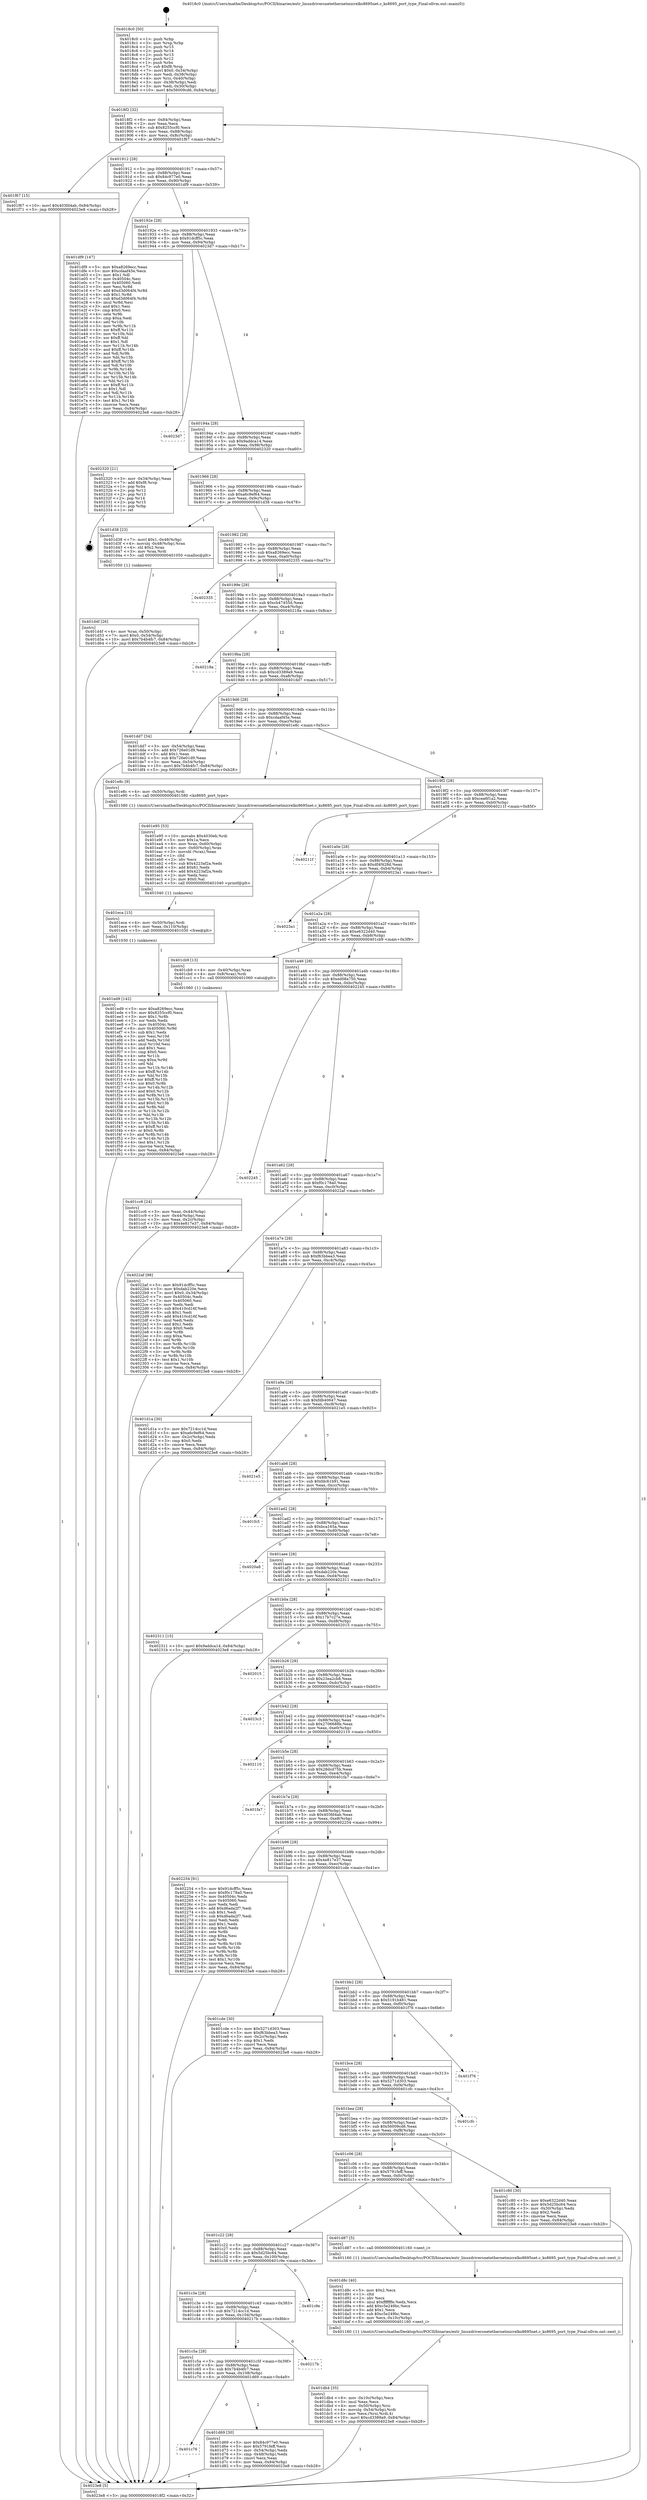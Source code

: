 digraph "0x4018c0" {
  label = "0x4018c0 (/mnt/c/Users/mathe/Desktop/tcc/POCII/binaries/extr_linuxdriversnetethernetmicrelks8695net.c_ks8695_port_type_Final-ollvm.out::main(0))"
  labelloc = "t"
  node[shape=record]

  Entry [label="",width=0.3,height=0.3,shape=circle,fillcolor=black,style=filled]
  "0x4018f2" [label="{
     0x4018f2 [32]\l
     | [instrs]\l
     &nbsp;&nbsp;0x4018f2 \<+6\>: mov -0x84(%rbp),%eax\l
     &nbsp;&nbsp;0x4018f8 \<+2\>: mov %eax,%ecx\l
     &nbsp;&nbsp;0x4018fa \<+6\>: sub $0x8255ccf0,%ecx\l
     &nbsp;&nbsp;0x401900 \<+6\>: mov %eax,-0x88(%rbp)\l
     &nbsp;&nbsp;0x401906 \<+6\>: mov %ecx,-0x8c(%rbp)\l
     &nbsp;&nbsp;0x40190c \<+6\>: je 0000000000401f67 \<main+0x6a7\>\l
  }"]
  "0x401f67" [label="{
     0x401f67 [15]\l
     | [instrs]\l
     &nbsp;&nbsp;0x401f67 \<+10\>: movl $0x403fd4ab,-0x84(%rbp)\l
     &nbsp;&nbsp;0x401f71 \<+5\>: jmp 00000000004023e8 \<main+0xb28\>\l
  }"]
  "0x401912" [label="{
     0x401912 [28]\l
     | [instrs]\l
     &nbsp;&nbsp;0x401912 \<+5\>: jmp 0000000000401917 \<main+0x57\>\l
     &nbsp;&nbsp;0x401917 \<+6\>: mov -0x88(%rbp),%eax\l
     &nbsp;&nbsp;0x40191d \<+5\>: sub $0x84c977e0,%eax\l
     &nbsp;&nbsp;0x401922 \<+6\>: mov %eax,-0x90(%rbp)\l
     &nbsp;&nbsp;0x401928 \<+6\>: je 0000000000401df9 \<main+0x539\>\l
  }"]
  Exit [label="",width=0.3,height=0.3,shape=circle,fillcolor=black,style=filled,peripheries=2]
  "0x401df9" [label="{
     0x401df9 [147]\l
     | [instrs]\l
     &nbsp;&nbsp;0x401df9 \<+5\>: mov $0xa8269ecc,%eax\l
     &nbsp;&nbsp;0x401dfe \<+5\>: mov $0xcdaaf45e,%ecx\l
     &nbsp;&nbsp;0x401e03 \<+2\>: mov $0x1,%dl\l
     &nbsp;&nbsp;0x401e05 \<+7\>: mov 0x40504c,%esi\l
     &nbsp;&nbsp;0x401e0c \<+7\>: mov 0x405060,%edi\l
     &nbsp;&nbsp;0x401e13 \<+3\>: mov %esi,%r8d\l
     &nbsp;&nbsp;0x401e16 \<+7\>: add $0xd3d064f4,%r8d\l
     &nbsp;&nbsp;0x401e1d \<+4\>: sub $0x1,%r8d\l
     &nbsp;&nbsp;0x401e21 \<+7\>: sub $0xd3d064f4,%r8d\l
     &nbsp;&nbsp;0x401e28 \<+4\>: imul %r8d,%esi\l
     &nbsp;&nbsp;0x401e2c \<+3\>: and $0x1,%esi\l
     &nbsp;&nbsp;0x401e2f \<+3\>: cmp $0x0,%esi\l
     &nbsp;&nbsp;0x401e32 \<+4\>: sete %r9b\l
     &nbsp;&nbsp;0x401e36 \<+3\>: cmp $0xa,%edi\l
     &nbsp;&nbsp;0x401e39 \<+4\>: setl %r10b\l
     &nbsp;&nbsp;0x401e3d \<+3\>: mov %r9b,%r11b\l
     &nbsp;&nbsp;0x401e40 \<+4\>: xor $0xff,%r11b\l
     &nbsp;&nbsp;0x401e44 \<+3\>: mov %r10b,%bl\l
     &nbsp;&nbsp;0x401e47 \<+3\>: xor $0xff,%bl\l
     &nbsp;&nbsp;0x401e4a \<+3\>: xor $0x1,%dl\l
     &nbsp;&nbsp;0x401e4d \<+3\>: mov %r11b,%r14b\l
     &nbsp;&nbsp;0x401e50 \<+4\>: and $0xff,%r14b\l
     &nbsp;&nbsp;0x401e54 \<+3\>: and %dl,%r9b\l
     &nbsp;&nbsp;0x401e57 \<+3\>: mov %bl,%r15b\l
     &nbsp;&nbsp;0x401e5a \<+4\>: and $0xff,%r15b\l
     &nbsp;&nbsp;0x401e5e \<+3\>: and %dl,%r10b\l
     &nbsp;&nbsp;0x401e61 \<+3\>: or %r9b,%r14b\l
     &nbsp;&nbsp;0x401e64 \<+3\>: or %r10b,%r15b\l
     &nbsp;&nbsp;0x401e67 \<+3\>: xor %r15b,%r14b\l
     &nbsp;&nbsp;0x401e6a \<+3\>: or %bl,%r11b\l
     &nbsp;&nbsp;0x401e6d \<+4\>: xor $0xff,%r11b\l
     &nbsp;&nbsp;0x401e71 \<+3\>: or $0x1,%dl\l
     &nbsp;&nbsp;0x401e74 \<+3\>: and %dl,%r11b\l
     &nbsp;&nbsp;0x401e77 \<+3\>: or %r11b,%r14b\l
     &nbsp;&nbsp;0x401e7a \<+4\>: test $0x1,%r14b\l
     &nbsp;&nbsp;0x401e7e \<+3\>: cmovne %ecx,%eax\l
     &nbsp;&nbsp;0x401e81 \<+6\>: mov %eax,-0x84(%rbp)\l
     &nbsp;&nbsp;0x401e87 \<+5\>: jmp 00000000004023e8 \<main+0xb28\>\l
  }"]
  "0x40192e" [label="{
     0x40192e [28]\l
     | [instrs]\l
     &nbsp;&nbsp;0x40192e \<+5\>: jmp 0000000000401933 \<main+0x73\>\l
     &nbsp;&nbsp;0x401933 \<+6\>: mov -0x88(%rbp),%eax\l
     &nbsp;&nbsp;0x401939 \<+5\>: sub $0x91dcff5c,%eax\l
     &nbsp;&nbsp;0x40193e \<+6\>: mov %eax,-0x94(%rbp)\l
     &nbsp;&nbsp;0x401944 \<+6\>: je 00000000004023d7 \<main+0xb17\>\l
  }"]
  "0x401ed9" [label="{
     0x401ed9 [142]\l
     | [instrs]\l
     &nbsp;&nbsp;0x401ed9 \<+5\>: mov $0xa8269ecc,%eax\l
     &nbsp;&nbsp;0x401ede \<+5\>: mov $0x8255ccf0,%ecx\l
     &nbsp;&nbsp;0x401ee3 \<+3\>: mov $0x1,%r8b\l
     &nbsp;&nbsp;0x401ee6 \<+2\>: xor %edx,%edx\l
     &nbsp;&nbsp;0x401ee8 \<+7\>: mov 0x40504c,%esi\l
     &nbsp;&nbsp;0x401eef \<+8\>: mov 0x405060,%r9d\l
     &nbsp;&nbsp;0x401ef7 \<+3\>: sub $0x1,%edx\l
     &nbsp;&nbsp;0x401efa \<+3\>: mov %esi,%r10d\l
     &nbsp;&nbsp;0x401efd \<+3\>: add %edx,%r10d\l
     &nbsp;&nbsp;0x401f00 \<+4\>: imul %r10d,%esi\l
     &nbsp;&nbsp;0x401f04 \<+3\>: and $0x1,%esi\l
     &nbsp;&nbsp;0x401f07 \<+3\>: cmp $0x0,%esi\l
     &nbsp;&nbsp;0x401f0a \<+4\>: sete %r11b\l
     &nbsp;&nbsp;0x401f0e \<+4\>: cmp $0xa,%r9d\l
     &nbsp;&nbsp;0x401f12 \<+3\>: setl %bl\l
     &nbsp;&nbsp;0x401f15 \<+3\>: mov %r11b,%r14b\l
     &nbsp;&nbsp;0x401f18 \<+4\>: xor $0xff,%r14b\l
     &nbsp;&nbsp;0x401f1c \<+3\>: mov %bl,%r15b\l
     &nbsp;&nbsp;0x401f1f \<+4\>: xor $0xff,%r15b\l
     &nbsp;&nbsp;0x401f23 \<+4\>: xor $0x0,%r8b\l
     &nbsp;&nbsp;0x401f27 \<+3\>: mov %r14b,%r12b\l
     &nbsp;&nbsp;0x401f2a \<+4\>: and $0x0,%r12b\l
     &nbsp;&nbsp;0x401f2e \<+3\>: and %r8b,%r11b\l
     &nbsp;&nbsp;0x401f31 \<+3\>: mov %r15b,%r13b\l
     &nbsp;&nbsp;0x401f34 \<+4\>: and $0x0,%r13b\l
     &nbsp;&nbsp;0x401f38 \<+3\>: and %r8b,%bl\l
     &nbsp;&nbsp;0x401f3b \<+3\>: or %r11b,%r12b\l
     &nbsp;&nbsp;0x401f3e \<+3\>: or %bl,%r13b\l
     &nbsp;&nbsp;0x401f41 \<+3\>: xor %r13b,%r12b\l
     &nbsp;&nbsp;0x401f44 \<+3\>: or %r15b,%r14b\l
     &nbsp;&nbsp;0x401f47 \<+4\>: xor $0xff,%r14b\l
     &nbsp;&nbsp;0x401f4b \<+4\>: or $0x0,%r8b\l
     &nbsp;&nbsp;0x401f4f \<+3\>: and %r8b,%r14b\l
     &nbsp;&nbsp;0x401f52 \<+3\>: or %r14b,%r12b\l
     &nbsp;&nbsp;0x401f55 \<+4\>: test $0x1,%r12b\l
     &nbsp;&nbsp;0x401f59 \<+3\>: cmovne %ecx,%eax\l
     &nbsp;&nbsp;0x401f5c \<+6\>: mov %eax,-0x84(%rbp)\l
     &nbsp;&nbsp;0x401f62 \<+5\>: jmp 00000000004023e8 \<main+0xb28\>\l
  }"]
  "0x4023d7" [label="{
     0x4023d7\l
  }", style=dashed]
  "0x40194a" [label="{
     0x40194a [28]\l
     | [instrs]\l
     &nbsp;&nbsp;0x40194a \<+5\>: jmp 000000000040194f \<main+0x8f\>\l
     &nbsp;&nbsp;0x40194f \<+6\>: mov -0x88(%rbp),%eax\l
     &nbsp;&nbsp;0x401955 \<+5\>: sub $0x9addca14,%eax\l
     &nbsp;&nbsp;0x40195a \<+6\>: mov %eax,-0x98(%rbp)\l
     &nbsp;&nbsp;0x401960 \<+6\>: je 0000000000402320 \<main+0xa60\>\l
  }"]
  "0x401eca" [label="{
     0x401eca [15]\l
     | [instrs]\l
     &nbsp;&nbsp;0x401eca \<+4\>: mov -0x50(%rbp),%rdi\l
     &nbsp;&nbsp;0x401ece \<+6\>: mov %eax,-0x110(%rbp)\l
     &nbsp;&nbsp;0x401ed4 \<+5\>: call 0000000000401030 \<free@plt\>\l
     | [calls]\l
     &nbsp;&nbsp;0x401030 \{1\} (unknown)\l
  }"]
  "0x402320" [label="{
     0x402320 [21]\l
     | [instrs]\l
     &nbsp;&nbsp;0x402320 \<+3\>: mov -0x34(%rbp),%eax\l
     &nbsp;&nbsp;0x402323 \<+7\>: add $0xf8,%rsp\l
     &nbsp;&nbsp;0x40232a \<+1\>: pop %rbx\l
     &nbsp;&nbsp;0x40232b \<+2\>: pop %r12\l
     &nbsp;&nbsp;0x40232d \<+2\>: pop %r13\l
     &nbsp;&nbsp;0x40232f \<+2\>: pop %r14\l
     &nbsp;&nbsp;0x402331 \<+2\>: pop %r15\l
     &nbsp;&nbsp;0x402333 \<+1\>: pop %rbp\l
     &nbsp;&nbsp;0x402334 \<+1\>: ret\l
  }"]
  "0x401966" [label="{
     0x401966 [28]\l
     | [instrs]\l
     &nbsp;&nbsp;0x401966 \<+5\>: jmp 000000000040196b \<main+0xab\>\l
     &nbsp;&nbsp;0x40196b \<+6\>: mov -0x88(%rbp),%eax\l
     &nbsp;&nbsp;0x401971 \<+5\>: sub $0xa6c9ef64,%eax\l
     &nbsp;&nbsp;0x401976 \<+6\>: mov %eax,-0x9c(%rbp)\l
     &nbsp;&nbsp;0x40197c \<+6\>: je 0000000000401d38 \<main+0x478\>\l
  }"]
  "0x401e95" [label="{
     0x401e95 [53]\l
     | [instrs]\l
     &nbsp;&nbsp;0x401e95 \<+10\>: movabs $0x4030eb,%rdi\l
     &nbsp;&nbsp;0x401e9f \<+5\>: mov $0x1a,%ecx\l
     &nbsp;&nbsp;0x401ea4 \<+4\>: mov %rax,-0x60(%rbp)\l
     &nbsp;&nbsp;0x401ea8 \<+4\>: mov -0x60(%rbp),%rax\l
     &nbsp;&nbsp;0x401eac \<+3\>: movsbl (%rax),%eax\l
     &nbsp;&nbsp;0x401eaf \<+1\>: cltd\l
     &nbsp;&nbsp;0x401eb0 \<+2\>: idiv %ecx\l
     &nbsp;&nbsp;0x401eb2 \<+6\>: sub $0x4223af2a,%edx\l
     &nbsp;&nbsp;0x401eb8 \<+3\>: add $0x61,%edx\l
     &nbsp;&nbsp;0x401ebb \<+6\>: add $0x4223af2a,%edx\l
     &nbsp;&nbsp;0x401ec1 \<+2\>: mov %edx,%esi\l
     &nbsp;&nbsp;0x401ec3 \<+2\>: mov $0x0,%al\l
     &nbsp;&nbsp;0x401ec5 \<+5\>: call 0000000000401040 \<printf@plt\>\l
     | [calls]\l
     &nbsp;&nbsp;0x401040 \{1\} (unknown)\l
  }"]
  "0x401d38" [label="{
     0x401d38 [23]\l
     | [instrs]\l
     &nbsp;&nbsp;0x401d38 \<+7\>: movl $0x1,-0x48(%rbp)\l
     &nbsp;&nbsp;0x401d3f \<+4\>: movslq -0x48(%rbp),%rax\l
     &nbsp;&nbsp;0x401d43 \<+4\>: shl $0x2,%rax\l
     &nbsp;&nbsp;0x401d47 \<+3\>: mov %rax,%rdi\l
     &nbsp;&nbsp;0x401d4a \<+5\>: call 0000000000401050 \<malloc@plt\>\l
     | [calls]\l
     &nbsp;&nbsp;0x401050 \{1\} (unknown)\l
  }"]
  "0x401982" [label="{
     0x401982 [28]\l
     | [instrs]\l
     &nbsp;&nbsp;0x401982 \<+5\>: jmp 0000000000401987 \<main+0xc7\>\l
     &nbsp;&nbsp;0x401987 \<+6\>: mov -0x88(%rbp),%eax\l
     &nbsp;&nbsp;0x40198d \<+5\>: sub $0xa8269ecc,%eax\l
     &nbsp;&nbsp;0x401992 \<+6\>: mov %eax,-0xa0(%rbp)\l
     &nbsp;&nbsp;0x401998 \<+6\>: je 0000000000402335 \<main+0xa75\>\l
  }"]
  "0x401db4" [label="{
     0x401db4 [35]\l
     | [instrs]\l
     &nbsp;&nbsp;0x401db4 \<+6\>: mov -0x10c(%rbp),%ecx\l
     &nbsp;&nbsp;0x401dba \<+3\>: imul %eax,%ecx\l
     &nbsp;&nbsp;0x401dbd \<+4\>: mov -0x50(%rbp),%rsi\l
     &nbsp;&nbsp;0x401dc1 \<+4\>: movslq -0x54(%rbp),%rdi\l
     &nbsp;&nbsp;0x401dc5 \<+3\>: mov %ecx,(%rsi,%rdi,4)\l
     &nbsp;&nbsp;0x401dc8 \<+10\>: movl $0xcd3389a9,-0x84(%rbp)\l
     &nbsp;&nbsp;0x401dd2 \<+5\>: jmp 00000000004023e8 \<main+0xb28\>\l
  }"]
  "0x402335" [label="{
     0x402335\l
  }", style=dashed]
  "0x40199e" [label="{
     0x40199e [28]\l
     | [instrs]\l
     &nbsp;&nbsp;0x40199e \<+5\>: jmp 00000000004019a3 \<main+0xe3\>\l
     &nbsp;&nbsp;0x4019a3 \<+6\>: mov -0x88(%rbp),%eax\l
     &nbsp;&nbsp;0x4019a9 \<+5\>: sub $0xcb47455d,%eax\l
     &nbsp;&nbsp;0x4019ae \<+6\>: mov %eax,-0xa4(%rbp)\l
     &nbsp;&nbsp;0x4019b4 \<+6\>: je 000000000040218a \<main+0x8ca\>\l
  }"]
  "0x401d8c" [label="{
     0x401d8c [40]\l
     | [instrs]\l
     &nbsp;&nbsp;0x401d8c \<+5\>: mov $0x2,%ecx\l
     &nbsp;&nbsp;0x401d91 \<+1\>: cltd\l
     &nbsp;&nbsp;0x401d92 \<+2\>: idiv %ecx\l
     &nbsp;&nbsp;0x401d94 \<+6\>: imul $0xfffffffe,%edx,%ecx\l
     &nbsp;&nbsp;0x401d9a \<+6\>: add $0xc5e249bc,%ecx\l
     &nbsp;&nbsp;0x401da0 \<+3\>: add $0x1,%ecx\l
     &nbsp;&nbsp;0x401da3 \<+6\>: sub $0xc5e249bc,%ecx\l
     &nbsp;&nbsp;0x401da9 \<+6\>: mov %ecx,-0x10c(%rbp)\l
     &nbsp;&nbsp;0x401daf \<+5\>: call 0000000000401160 \<next_i\>\l
     | [calls]\l
     &nbsp;&nbsp;0x401160 \{1\} (/mnt/c/Users/mathe/Desktop/tcc/POCII/binaries/extr_linuxdriversnetethernetmicrelks8695net.c_ks8695_port_type_Final-ollvm.out::next_i)\l
  }"]
  "0x40218a" [label="{
     0x40218a\l
  }", style=dashed]
  "0x4019ba" [label="{
     0x4019ba [28]\l
     | [instrs]\l
     &nbsp;&nbsp;0x4019ba \<+5\>: jmp 00000000004019bf \<main+0xff\>\l
     &nbsp;&nbsp;0x4019bf \<+6\>: mov -0x88(%rbp),%eax\l
     &nbsp;&nbsp;0x4019c5 \<+5\>: sub $0xcd3389a9,%eax\l
     &nbsp;&nbsp;0x4019ca \<+6\>: mov %eax,-0xa8(%rbp)\l
     &nbsp;&nbsp;0x4019d0 \<+6\>: je 0000000000401dd7 \<main+0x517\>\l
  }"]
  "0x401c76" [label="{
     0x401c76\l
  }", style=dashed]
  "0x401dd7" [label="{
     0x401dd7 [34]\l
     | [instrs]\l
     &nbsp;&nbsp;0x401dd7 \<+3\>: mov -0x54(%rbp),%eax\l
     &nbsp;&nbsp;0x401dda \<+5\>: add $0x726e01d9,%eax\l
     &nbsp;&nbsp;0x401ddf \<+3\>: add $0x1,%eax\l
     &nbsp;&nbsp;0x401de2 \<+5\>: sub $0x726e01d9,%eax\l
     &nbsp;&nbsp;0x401de7 \<+3\>: mov %eax,-0x54(%rbp)\l
     &nbsp;&nbsp;0x401dea \<+10\>: movl $0x7b4b4fc7,-0x84(%rbp)\l
     &nbsp;&nbsp;0x401df4 \<+5\>: jmp 00000000004023e8 \<main+0xb28\>\l
  }"]
  "0x4019d6" [label="{
     0x4019d6 [28]\l
     | [instrs]\l
     &nbsp;&nbsp;0x4019d6 \<+5\>: jmp 00000000004019db \<main+0x11b\>\l
     &nbsp;&nbsp;0x4019db \<+6\>: mov -0x88(%rbp),%eax\l
     &nbsp;&nbsp;0x4019e1 \<+5\>: sub $0xcdaaf45e,%eax\l
     &nbsp;&nbsp;0x4019e6 \<+6\>: mov %eax,-0xac(%rbp)\l
     &nbsp;&nbsp;0x4019ec \<+6\>: je 0000000000401e8c \<main+0x5cc\>\l
  }"]
  "0x401d69" [label="{
     0x401d69 [30]\l
     | [instrs]\l
     &nbsp;&nbsp;0x401d69 \<+5\>: mov $0x84c977e0,%eax\l
     &nbsp;&nbsp;0x401d6e \<+5\>: mov $0x5791feff,%ecx\l
     &nbsp;&nbsp;0x401d73 \<+3\>: mov -0x54(%rbp),%edx\l
     &nbsp;&nbsp;0x401d76 \<+3\>: cmp -0x48(%rbp),%edx\l
     &nbsp;&nbsp;0x401d79 \<+3\>: cmovl %ecx,%eax\l
     &nbsp;&nbsp;0x401d7c \<+6\>: mov %eax,-0x84(%rbp)\l
     &nbsp;&nbsp;0x401d82 \<+5\>: jmp 00000000004023e8 \<main+0xb28\>\l
  }"]
  "0x401e8c" [label="{
     0x401e8c [9]\l
     | [instrs]\l
     &nbsp;&nbsp;0x401e8c \<+4\>: mov -0x50(%rbp),%rdi\l
     &nbsp;&nbsp;0x401e90 \<+5\>: call 0000000000401580 \<ks8695_port_type\>\l
     | [calls]\l
     &nbsp;&nbsp;0x401580 \{1\} (/mnt/c/Users/mathe/Desktop/tcc/POCII/binaries/extr_linuxdriversnetethernetmicrelks8695net.c_ks8695_port_type_Final-ollvm.out::ks8695_port_type)\l
  }"]
  "0x4019f2" [label="{
     0x4019f2 [28]\l
     | [instrs]\l
     &nbsp;&nbsp;0x4019f2 \<+5\>: jmp 00000000004019f7 \<main+0x137\>\l
     &nbsp;&nbsp;0x4019f7 \<+6\>: mov -0x88(%rbp),%eax\l
     &nbsp;&nbsp;0x4019fd \<+5\>: sub $0xcea6f1a2,%eax\l
     &nbsp;&nbsp;0x401a02 \<+6\>: mov %eax,-0xb0(%rbp)\l
     &nbsp;&nbsp;0x401a08 \<+6\>: je 000000000040211f \<main+0x85f\>\l
  }"]
  "0x401c5a" [label="{
     0x401c5a [28]\l
     | [instrs]\l
     &nbsp;&nbsp;0x401c5a \<+5\>: jmp 0000000000401c5f \<main+0x39f\>\l
     &nbsp;&nbsp;0x401c5f \<+6\>: mov -0x88(%rbp),%eax\l
     &nbsp;&nbsp;0x401c65 \<+5\>: sub $0x7b4b4fc7,%eax\l
     &nbsp;&nbsp;0x401c6a \<+6\>: mov %eax,-0x108(%rbp)\l
     &nbsp;&nbsp;0x401c70 \<+6\>: je 0000000000401d69 \<main+0x4a9\>\l
  }"]
  "0x40211f" [label="{
     0x40211f\l
  }", style=dashed]
  "0x401a0e" [label="{
     0x401a0e [28]\l
     | [instrs]\l
     &nbsp;&nbsp;0x401a0e \<+5\>: jmp 0000000000401a13 \<main+0x153\>\l
     &nbsp;&nbsp;0x401a13 \<+6\>: mov -0x88(%rbp),%eax\l
     &nbsp;&nbsp;0x401a19 \<+5\>: sub $0xdf4f428d,%eax\l
     &nbsp;&nbsp;0x401a1e \<+6\>: mov %eax,-0xb4(%rbp)\l
     &nbsp;&nbsp;0x401a24 \<+6\>: je 00000000004023a1 \<main+0xae1\>\l
  }"]
  "0x40217b" [label="{
     0x40217b\l
  }", style=dashed]
  "0x4023a1" [label="{
     0x4023a1\l
  }", style=dashed]
  "0x401a2a" [label="{
     0x401a2a [28]\l
     | [instrs]\l
     &nbsp;&nbsp;0x401a2a \<+5\>: jmp 0000000000401a2f \<main+0x16f\>\l
     &nbsp;&nbsp;0x401a2f \<+6\>: mov -0x88(%rbp),%eax\l
     &nbsp;&nbsp;0x401a35 \<+5\>: sub $0xe6322d40,%eax\l
     &nbsp;&nbsp;0x401a3a \<+6\>: mov %eax,-0xb8(%rbp)\l
     &nbsp;&nbsp;0x401a40 \<+6\>: je 0000000000401cb9 \<main+0x3f9\>\l
  }"]
  "0x401c3e" [label="{
     0x401c3e [28]\l
     | [instrs]\l
     &nbsp;&nbsp;0x401c3e \<+5\>: jmp 0000000000401c43 \<main+0x383\>\l
     &nbsp;&nbsp;0x401c43 \<+6\>: mov -0x88(%rbp),%eax\l
     &nbsp;&nbsp;0x401c49 \<+5\>: sub $0x7214cc1d,%eax\l
     &nbsp;&nbsp;0x401c4e \<+6\>: mov %eax,-0x104(%rbp)\l
     &nbsp;&nbsp;0x401c54 \<+6\>: je 000000000040217b \<main+0x8bb\>\l
  }"]
  "0x401cb9" [label="{
     0x401cb9 [13]\l
     | [instrs]\l
     &nbsp;&nbsp;0x401cb9 \<+4\>: mov -0x40(%rbp),%rax\l
     &nbsp;&nbsp;0x401cbd \<+4\>: mov 0x8(%rax),%rdi\l
     &nbsp;&nbsp;0x401cc1 \<+5\>: call 0000000000401060 \<atoi@plt\>\l
     | [calls]\l
     &nbsp;&nbsp;0x401060 \{1\} (unknown)\l
  }"]
  "0x401a46" [label="{
     0x401a46 [28]\l
     | [instrs]\l
     &nbsp;&nbsp;0x401a46 \<+5\>: jmp 0000000000401a4b \<main+0x18b\>\l
     &nbsp;&nbsp;0x401a4b \<+6\>: mov -0x88(%rbp),%eax\l
     &nbsp;&nbsp;0x401a51 \<+5\>: sub $0xed08a750,%eax\l
     &nbsp;&nbsp;0x401a56 \<+6\>: mov %eax,-0xbc(%rbp)\l
     &nbsp;&nbsp;0x401a5c \<+6\>: je 0000000000402245 \<main+0x985\>\l
  }"]
  "0x401c9e" [label="{
     0x401c9e\l
  }", style=dashed]
  "0x402245" [label="{
     0x402245\l
  }", style=dashed]
  "0x401a62" [label="{
     0x401a62 [28]\l
     | [instrs]\l
     &nbsp;&nbsp;0x401a62 \<+5\>: jmp 0000000000401a67 \<main+0x1a7\>\l
     &nbsp;&nbsp;0x401a67 \<+6\>: mov -0x88(%rbp),%eax\l
     &nbsp;&nbsp;0x401a6d \<+5\>: sub $0xf0c178a0,%eax\l
     &nbsp;&nbsp;0x401a72 \<+6\>: mov %eax,-0xc0(%rbp)\l
     &nbsp;&nbsp;0x401a78 \<+6\>: je 00000000004022af \<main+0x9ef\>\l
  }"]
  "0x401c22" [label="{
     0x401c22 [28]\l
     | [instrs]\l
     &nbsp;&nbsp;0x401c22 \<+5\>: jmp 0000000000401c27 \<main+0x367\>\l
     &nbsp;&nbsp;0x401c27 \<+6\>: mov -0x88(%rbp),%eax\l
     &nbsp;&nbsp;0x401c2d \<+5\>: sub $0x5d25bc64,%eax\l
     &nbsp;&nbsp;0x401c32 \<+6\>: mov %eax,-0x100(%rbp)\l
     &nbsp;&nbsp;0x401c38 \<+6\>: je 0000000000401c9e \<main+0x3de\>\l
  }"]
  "0x4022af" [label="{
     0x4022af [98]\l
     | [instrs]\l
     &nbsp;&nbsp;0x4022af \<+5\>: mov $0x91dcff5c,%eax\l
     &nbsp;&nbsp;0x4022b4 \<+5\>: mov $0xdab220e,%ecx\l
     &nbsp;&nbsp;0x4022b9 \<+7\>: movl $0x0,-0x34(%rbp)\l
     &nbsp;&nbsp;0x4022c0 \<+7\>: mov 0x40504c,%edx\l
     &nbsp;&nbsp;0x4022c7 \<+7\>: mov 0x405060,%esi\l
     &nbsp;&nbsp;0x4022ce \<+2\>: mov %edx,%edi\l
     &nbsp;&nbsp;0x4022d0 \<+6\>: sub $0x410cd16f,%edi\l
     &nbsp;&nbsp;0x4022d6 \<+3\>: sub $0x1,%edi\l
     &nbsp;&nbsp;0x4022d9 \<+6\>: add $0x410cd16f,%edi\l
     &nbsp;&nbsp;0x4022df \<+3\>: imul %edi,%edx\l
     &nbsp;&nbsp;0x4022e2 \<+3\>: and $0x1,%edx\l
     &nbsp;&nbsp;0x4022e5 \<+3\>: cmp $0x0,%edx\l
     &nbsp;&nbsp;0x4022e8 \<+4\>: sete %r8b\l
     &nbsp;&nbsp;0x4022ec \<+3\>: cmp $0xa,%esi\l
     &nbsp;&nbsp;0x4022ef \<+4\>: setl %r9b\l
     &nbsp;&nbsp;0x4022f3 \<+3\>: mov %r8b,%r10b\l
     &nbsp;&nbsp;0x4022f6 \<+3\>: and %r9b,%r10b\l
     &nbsp;&nbsp;0x4022f9 \<+3\>: xor %r9b,%r8b\l
     &nbsp;&nbsp;0x4022fc \<+3\>: or %r8b,%r10b\l
     &nbsp;&nbsp;0x4022ff \<+4\>: test $0x1,%r10b\l
     &nbsp;&nbsp;0x402303 \<+3\>: cmovne %ecx,%eax\l
     &nbsp;&nbsp;0x402306 \<+6\>: mov %eax,-0x84(%rbp)\l
     &nbsp;&nbsp;0x40230c \<+5\>: jmp 00000000004023e8 \<main+0xb28\>\l
  }"]
  "0x401a7e" [label="{
     0x401a7e [28]\l
     | [instrs]\l
     &nbsp;&nbsp;0x401a7e \<+5\>: jmp 0000000000401a83 \<main+0x1c3\>\l
     &nbsp;&nbsp;0x401a83 \<+6\>: mov -0x88(%rbp),%eax\l
     &nbsp;&nbsp;0x401a89 \<+5\>: sub $0xf63bbea3,%eax\l
     &nbsp;&nbsp;0x401a8e \<+6\>: mov %eax,-0xc4(%rbp)\l
     &nbsp;&nbsp;0x401a94 \<+6\>: je 0000000000401d1a \<main+0x45a\>\l
  }"]
  "0x401d87" [label="{
     0x401d87 [5]\l
     | [instrs]\l
     &nbsp;&nbsp;0x401d87 \<+5\>: call 0000000000401160 \<next_i\>\l
     | [calls]\l
     &nbsp;&nbsp;0x401160 \{1\} (/mnt/c/Users/mathe/Desktop/tcc/POCII/binaries/extr_linuxdriversnetethernetmicrelks8695net.c_ks8695_port_type_Final-ollvm.out::next_i)\l
  }"]
  "0x401d1a" [label="{
     0x401d1a [30]\l
     | [instrs]\l
     &nbsp;&nbsp;0x401d1a \<+5\>: mov $0x7214cc1d,%eax\l
     &nbsp;&nbsp;0x401d1f \<+5\>: mov $0xa6c9ef64,%ecx\l
     &nbsp;&nbsp;0x401d24 \<+3\>: mov -0x2c(%rbp),%edx\l
     &nbsp;&nbsp;0x401d27 \<+3\>: cmp $0x0,%edx\l
     &nbsp;&nbsp;0x401d2a \<+3\>: cmove %ecx,%eax\l
     &nbsp;&nbsp;0x401d2d \<+6\>: mov %eax,-0x84(%rbp)\l
     &nbsp;&nbsp;0x401d33 \<+5\>: jmp 00000000004023e8 \<main+0xb28\>\l
  }"]
  "0x401a9a" [label="{
     0x401a9a [28]\l
     | [instrs]\l
     &nbsp;&nbsp;0x401a9a \<+5\>: jmp 0000000000401a9f \<main+0x1df\>\l
     &nbsp;&nbsp;0x401a9f \<+6\>: mov -0x88(%rbp),%eax\l
     &nbsp;&nbsp;0x401aa5 \<+5\>: sub $0xfdb40647,%eax\l
     &nbsp;&nbsp;0x401aaa \<+6\>: mov %eax,-0xc8(%rbp)\l
     &nbsp;&nbsp;0x401ab0 \<+6\>: je 00000000004021e5 \<main+0x925\>\l
  }"]
  "0x401d4f" [label="{
     0x401d4f [26]\l
     | [instrs]\l
     &nbsp;&nbsp;0x401d4f \<+4\>: mov %rax,-0x50(%rbp)\l
     &nbsp;&nbsp;0x401d53 \<+7\>: movl $0x0,-0x54(%rbp)\l
     &nbsp;&nbsp;0x401d5a \<+10\>: movl $0x7b4b4fc7,-0x84(%rbp)\l
     &nbsp;&nbsp;0x401d64 \<+5\>: jmp 00000000004023e8 \<main+0xb28\>\l
  }"]
  "0x4021e5" [label="{
     0x4021e5\l
  }", style=dashed]
  "0x401ab6" [label="{
     0x401ab6 [28]\l
     | [instrs]\l
     &nbsp;&nbsp;0x401ab6 \<+5\>: jmp 0000000000401abb \<main+0x1fb\>\l
     &nbsp;&nbsp;0x401abb \<+6\>: mov -0x88(%rbp),%eax\l
     &nbsp;&nbsp;0x401ac1 \<+5\>: sub $0xfdc61b91,%eax\l
     &nbsp;&nbsp;0x401ac6 \<+6\>: mov %eax,-0xcc(%rbp)\l
     &nbsp;&nbsp;0x401acc \<+6\>: je 0000000000401fc5 \<main+0x705\>\l
  }"]
  "0x401cc6" [label="{
     0x401cc6 [24]\l
     | [instrs]\l
     &nbsp;&nbsp;0x401cc6 \<+3\>: mov %eax,-0x44(%rbp)\l
     &nbsp;&nbsp;0x401cc9 \<+3\>: mov -0x44(%rbp),%eax\l
     &nbsp;&nbsp;0x401ccc \<+3\>: mov %eax,-0x2c(%rbp)\l
     &nbsp;&nbsp;0x401ccf \<+10\>: movl $0x4e817e37,-0x84(%rbp)\l
     &nbsp;&nbsp;0x401cd9 \<+5\>: jmp 00000000004023e8 \<main+0xb28\>\l
  }"]
  "0x401fc5" [label="{
     0x401fc5\l
  }", style=dashed]
  "0x401ad2" [label="{
     0x401ad2 [28]\l
     | [instrs]\l
     &nbsp;&nbsp;0x401ad2 \<+5\>: jmp 0000000000401ad7 \<main+0x217\>\l
     &nbsp;&nbsp;0x401ad7 \<+6\>: mov -0x88(%rbp),%eax\l
     &nbsp;&nbsp;0x401add \<+5\>: sub $0xbca165a,%eax\l
     &nbsp;&nbsp;0x401ae2 \<+6\>: mov %eax,-0xd0(%rbp)\l
     &nbsp;&nbsp;0x401ae8 \<+6\>: je 00000000004020a8 \<main+0x7e8\>\l
  }"]
  "0x4018c0" [label="{
     0x4018c0 [50]\l
     | [instrs]\l
     &nbsp;&nbsp;0x4018c0 \<+1\>: push %rbp\l
     &nbsp;&nbsp;0x4018c1 \<+3\>: mov %rsp,%rbp\l
     &nbsp;&nbsp;0x4018c4 \<+2\>: push %r15\l
     &nbsp;&nbsp;0x4018c6 \<+2\>: push %r14\l
     &nbsp;&nbsp;0x4018c8 \<+2\>: push %r13\l
     &nbsp;&nbsp;0x4018ca \<+2\>: push %r12\l
     &nbsp;&nbsp;0x4018cc \<+1\>: push %rbx\l
     &nbsp;&nbsp;0x4018cd \<+7\>: sub $0xf8,%rsp\l
     &nbsp;&nbsp;0x4018d4 \<+7\>: movl $0x0,-0x34(%rbp)\l
     &nbsp;&nbsp;0x4018db \<+3\>: mov %edi,-0x38(%rbp)\l
     &nbsp;&nbsp;0x4018de \<+4\>: mov %rsi,-0x40(%rbp)\l
     &nbsp;&nbsp;0x4018e2 \<+3\>: mov -0x38(%rbp),%edi\l
     &nbsp;&nbsp;0x4018e5 \<+3\>: mov %edi,-0x30(%rbp)\l
     &nbsp;&nbsp;0x4018e8 \<+10\>: movl $0x56009cd6,-0x84(%rbp)\l
  }"]
  "0x4020a8" [label="{
     0x4020a8\l
  }", style=dashed]
  "0x401aee" [label="{
     0x401aee [28]\l
     | [instrs]\l
     &nbsp;&nbsp;0x401aee \<+5\>: jmp 0000000000401af3 \<main+0x233\>\l
     &nbsp;&nbsp;0x401af3 \<+6\>: mov -0x88(%rbp),%eax\l
     &nbsp;&nbsp;0x401af9 \<+5\>: sub $0xdab220e,%eax\l
     &nbsp;&nbsp;0x401afe \<+6\>: mov %eax,-0xd4(%rbp)\l
     &nbsp;&nbsp;0x401b04 \<+6\>: je 0000000000402311 \<main+0xa51\>\l
  }"]
  "0x4023e8" [label="{
     0x4023e8 [5]\l
     | [instrs]\l
     &nbsp;&nbsp;0x4023e8 \<+5\>: jmp 00000000004018f2 \<main+0x32\>\l
  }"]
  "0x402311" [label="{
     0x402311 [15]\l
     | [instrs]\l
     &nbsp;&nbsp;0x402311 \<+10\>: movl $0x9addca14,-0x84(%rbp)\l
     &nbsp;&nbsp;0x40231b \<+5\>: jmp 00000000004023e8 \<main+0xb28\>\l
  }"]
  "0x401b0a" [label="{
     0x401b0a [28]\l
     | [instrs]\l
     &nbsp;&nbsp;0x401b0a \<+5\>: jmp 0000000000401b0f \<main+0x24f\>\l
     &nbsp;&nbsp;0x401b0f \<+6\>: mov -0x88(%rbp),%eax\l
     &nbsp;&nbsp;0x401b15 \<+5\>: sub $0x17b7c27e,%eax\l
     &nbsp;&nbsp;0x401b1a \<+6\>: mov %eax,-0xd8(%rbp)\l
     &nbsp;&nbsp;0x401b20 \<+6\>: je 0000000000402015 \<main+0x755\>\l
  }"]
  "0x401c06" [label="{
     0x401c06 [28]\l
     | [instrs]\l
     &nbsp;&nbsp;0x401c06 \<+5\>: jmp 0000000000401c0b \<main+0x34b\>\l
     &nbsp;&nbsp;0x401c0b \<+6\>: mov -0x88(%rbp),%eax\l
     &nbsp;&nbsp;0x401c11 \<+5\>: sub $0x5791feff,%eax\l
     &nbsp;&nbsp;0x401c16 \<+6\>: mov %eax,-0xfc(%rbp)\l
     &nbsp;&nbsp;0x401c1c \<+6\>: je 0000000000401d87 \<main+0x4c7\>\l
  }"]
  "0x402015" [label="{
     0x402015\l
  }", style=dashed]
  "0x401b26" [label="{
     0x401b26 [28]\l
     | [instrs]\l
     &nbsp;&nbsp;0x401b26 \<+5\>: jmp 0000000000401b2b \<main+0x26b\>\l
     &nbsp;&nbsp;0x401b2b \<+6\>: mov -0x88(%rbp),%eax\l
     &nbsp;&nbsp;0x401b31 \<+5\>: sub $0x23ea2cb8,%eax\l
     &nbsp;&nbsp;0x401b36 \<+6\>: mov %eax,-0xdc(%rbp)\l
     &nbsp;&nbsp;0x401b3c \<+6\>: je 00000000004023c3 \<main+0xb03\>\l
  }"]
  "0x401c80" [label="{
     0x401c80 [30]\l
     | [instrs]\l
     &nbsp;&nbsp;0x401c80 \<+5\>: mov $0xe6322d40,%eax\l
     &nbsp;&nbsp;0x401c85 \<+5\>: mov $0x5d25bc64,%ecx\l
     &nbsp;&nbsp;0x401c8a \<+3\>: mov -0x30(%rbp),%edx\l
     &nbsp;&nbsp;0x401c8d \<+3\>: cmp $0x2,%edx\l
     &nbsp;&nbsp;0x401c90 \<+3\>: cmovne %ecx,%eax\l
     &nbsp;&nbsp;0x401c93 \<+6\>: mov %eax,-0x84(%rbp)\l
     &nbsp;&nbsp;0x401c99 \<+5\>: jmp 00000000004023e8 \<main+0xb28\>\l
  }"]
  "0x4023c3" [label="{
     0x4023c3\l
  }", style=dashed]
  "0x401b42" [label="{
     0x401b42 [28]\l
     | [instrs]\l
     &nbsp;&nbsp;0x401b42 \<+5\>: jmp 0000000000401b47 \<main+0x287\>\l
     &nbsp;&nbsp;0x401b47 \<+6\>: mov -0x88(%rbp),%eax\l
     &nbsp;&nbsp;0x401b4d \<+5\>: sub $0x2706688b,%eax\l
     &nbsp;&nbsp;0x401b52 \<+6\>: mov %eax,-0xe0(%rbp)\l
     &nbsp;&nbsp;0x401b58 \<+6\>: je 0000000000402110 \<main+0x850\>\l
  }"]
  "0x401bea" [label="{
     0x401bea [28]\l
     | [instrs]\l
     &nbsp;&nbsp;0x401bea \<+5\>: jmp 0000000000401bef \<main+0x32f\>\l
     &nbsp;&nbsp;0x401bef \<+6\>: mov -0x88(%rbp),%eax\l
     &nbsp;&nbsp;0x401bf5 \<+5\>: sub $0x56009cd6,%eax\l
     &nbsp;&nbsp;0x401bfa \<+6\>: mov %eax,-0xf8(%rbp)\l
     &nbsp;&nbsp;0x401c00 \<+6\>: je 0000000000401c80 \<main+0x3c0\>\l
  }"]
  "0x402110" [label="{
     0x402110\l
  }", style=dashed]
  "0x401b5e" [label="{
     0x401b5e [28]\l
     | [instrs]\l
     &nbsp;&nbsp;0x401b5e \<+5\>: jmp 0000000000401b63 \<main+0x2a3\>\l
     &nbsp;&nbsp;0x401b63 \<+6\>: mov -0x88(%rbp),%eax\l
     &nbsp;&nbsp;0x401b69 \<+5\>: sub $0x28dcd75b,%eax\l
     &nbsp;&nbsp;0x401b6e \<+6\>: mov %eax,-0xe4(%rbp)\l
     &nbsp;&nbsp;0x401b74 \<+6\>: je 0000000000401fa7 \<main+0x6e7\>\l
  }"]
  "0x401cfc" [label="{
     0x401cfc\l
  }", style=dashed]
  "0x401fa7" [label="{
     0x401fa7\l
  }", style=dashed]
  "0x401b7a" [label="{
     0x401b7a [28]\l
     | [instrs]\l
     &nbsp;&nbsp;0x401b7a \<+5\>: jmp 0000000000401b7f \<main+0x2bf\>\l
     &nbsp;&nbsp;0x401b7f \<+6\>: mov -0x88(%rbp),%eax\l
     &nbsp;&nbsp;0x401b85 \<+5\>: sub $0x403fd4ab,%eax\l
     &nbsp;&nbsp;0x401b8a \<+6\>: mov %eax,-0xe8(%rbp)\l
     &nbsp;&nbsp;0x401b90 \<+6\>: je 0000000000402254 \<main+0x994\>\l
  }"]
  "0x401bce" [label="{
     0x401bce [28]\l
     | [instrs]\l
     &nbsp;&nbsp;0x401bce \<+5\>: jmp 0000000000401bd3 \<main+0x313\>\l
     &nbsp;&nbsp;0x401bd3 \<+6\>: mov -0x88(%rbp),%eax\l
     &nbsp;&nbsp;0x401bd9 \<+5\>: sub $0x5271d303,%eax\l
     &nbsp;&nbsp;0x401bde \<+6\>: mov %eax,-0xf4(%rbp)\l
     &nbsp;&nbsp;0x401be4 \<+6\>: je 0000000000401cfc \<main+0x43c\>\l
  }"]
  "0x402254" [label="{
     0x402254 [91]\l
     | [instrs]\l
     &nbsp;&nbsp;0x402254 \<+5\>: mov $0x91dcff5c,%eax\l
     &nbsp;&nbsp;0x402259 \<+5\>: mov $0xf0c178a0,%ecx\l
     &nbsp;&nbsp;0x40225e \<+7\>: mov 0x40504c,%edx\l
     &nbsp;&nbsp;0x402265 \<+7\>: mov 0x405060,%esi\l
     &nbsp;&nbsp;0x40226c \<+2\>: mov %edx,%edi\l
     &nbsp;&nbsp;0x40226e \<+6\>: add $0xd6ada2f7,%edi\l
     &nbsp;&nbsp;0x402274 \<+3\>: sub $0x1,%edi\l
     &nbsp;&nbsp;0x402277 \<+6\>: sub $0xd6ada2f7,%edi\l
     &nbsp;&nbsp;0x40227d \<+3\>: imul %edi,%edx\l
     &nbsp;&nbsp;0x402280 \<+3\>: and $0x1,%edx\l
     &nbsp;&nbsp;0x402283 \<+3\>: cmp $0x0,%edx\l
     &nbsp;&nbsp;0x402286 \<+4\>: sete %r8b\l
     &nbsp;&nbsp;0x40228a \<+3\>: cmp $0xa,%esi\l
     &nbsp;&nbsp;0x40228d \<+4\>: setl %r9b\l
     &nbsp;&nbsp;0x402291 \<+3\>: mov %r8b,%r10b\l
     &nbsp;&nbsp;0x402294 \<+3\>: and %r9b,%r10b\l
     &nbsp;&nbsp;0x402297 \<+3\>: xor %r9b,%r8b\l
     &nbsp;&nbsp;0x40229a \<+3\>: or %r8b,%r10b\l
     &nbsp;&nbsp;0x40229d \<+4\>: test $0x1,%r10b\l
     &nbsp;&nbsp;0x4022a1 \<+3\>: cmovne %ecx,%eax\l
     &nbsp;&nbsp;0x4022a4 \<+6\>: mov %eax,-0x84(%rbp)\l
     &nbsp;&nbsp;0x4022aa \<+5\>: jmp 00000000004023e8 \<main+0xb28\>\l
  }"]
  "0x401b96" [label="{
     0x401b96 [28]\l
     | [instrs]\l
     &nbsp;&nbsp;0x401b96 \<+5\>: jmp 0000000000401b9b \<main+0x2db\>\l
     &nbsp;&nbsp;0x401b9b \<+6\>: mov -0x88(%rbp),%eax\l
     &nbsp;&nbsp;0x401ba1 \<+5\>: sub $0x4e817e37,%eax\l
     &nbsp;&nbsp;0x401ba6 \<+6\>: mov %eax,-0xec(%rbp)\l
     &nbsp;&nbsp;0x401bac \<+6\>: je 0000000000401cde \<main+0x41e\>\l
  }"]
  "0x401f76" [label="{
     0x401f76\l
  }", style=dashed]
  "0x401cde" [label="{
     0x401cde [30]\l
     | [instrs]\l
     &nbsp;&nbsp;0x401cde \<+5\>: mov $0x5271d303,%eax\l
     &nbsp;&nbsp;0x401ce3 \<+5\>: mov $0xf63bbea3,%ecx\l
     &nbsp;&nbsp;0x401ce8 \<+3\>: mov -0x2c(%rbp),%edx\l
     &nbsp;&nbsp;0x401ceb \<+3\>: cmp $0x1,%edx\l
     &nbsp;&nbsp;0x401cee \<+3\>: cmovl %ecx,%eax\l
     &nbsp;&nbsp;0x401cf1 \<+6\>: mov %eax,-0x84(%rbp)\l
     &nbsp;&nbsp;0x401cf7 \<+5\>: jmp 00000000004023e8 \<main+0xb28\>\l
  }"]
  "0x401bb2" [label="{
     0x401bb2 [28]\l
     | [instrs]\l
     &nbsp;&nbsp;0x401bb2 \<+5\>: jmp 0000000000401bb7 \<main+0x2f7\>\l
     &nbsp;&nbsp;0x401bb7 \<+6\>: mov -0x88(%rbp),%eax\l
     &nbsp;&nbsp;0x401bbd \<+5\>: sub $0x5191b481,%eax\l
     &nbsp;&nbsp;0x401bc2 \<+6\>: mov %eax,-0xf0(%rbp)\l
     &nbsp;&nbsp;0x401bc8 \<+6\>: je 0000000000401f76 \<main+0x6b6\>\l
  }"]
  Entry -> "0x4018c0" [label=" 1"]
  "0x4018f2" -> "0x401f67" [label=" 1"]
  "0x4018f2" -> "0x401912" [label=" 15"]
  "0x402320" -> Exit [label=" 1"]
  "0x401912" -> "0x401df9" [label=" 1"]
  "0x401912" -> "0x40192e" [label=" 14"]
  "0x402311" -> "0x4023e8" [label=" 1"]
  "0x40192e" -> "0x4023d7" [label=" 0"]
  "0x40192e" -> "0x40194a" [label=" 14"]
  "0x4022af" -> "0x4023e8" [label=" 1"]
  "0x40194a" -> "0x402320" [label=" 1"]
  "0x40194a" -> "0x401966" [label=" 13"]
  "0x402254" -> "0x4023e8" [label=" 1"]
  "0x401966" -> "0x401d38" [label=" 1"]
  "0x401966" -> "0x401982" [label=" 12"]
  "0x401f67" -> "0x4023e8" [label=" 1"]
  "0x401982" -> "0x402335" [label=" 0"]
  "0x401982" -> "0x40199e" [label=" 12"]
  "0x401ed9" -> "0x4023e8" [label=" 1"]
  "0x40199e" -> "0x40218a" [label=" 0"]
  "0x40199e" -> "0x4019ba" [label=" 12"]
  "0x401eca" -> "0x401ed9" [label=" 1"]
  "0x4019ba" -> "0x401dd7" [label=" 1"]
  "0x4019ba" -> "0x4019d6" [label=" 11"]
  "0x401e95" -> "0x401eca" [label=" 1"]
  "0x4019d6" -> "0x401e8c" [label=" 1"]
  "0x4019d6" -> "0x4019f2" [label=" 10"]
  "0x401e8c" -> "0x401e95" [label=" 1"]
  "0x4019f2" -> "0x40211f" [label=" 0"]
  "0x4019f2" -> "0x401a0e" [label=" 10"]
  "0x401dd7" -> "0x4023e8" [label=" 1"]
  "0x401a0e" -> "0x4023a1" [label=" 0"]
  "0x401a0e" -> "0x401a2a" [label=" 10"]
  "0x401db4" -> "0x4023e8" [label=" 1"]
  "0x401a2a" -> "0x401cb9" [label=" 1"]
  "0x401a2a" -> "0x401a46" [label=" 9"]
  "0x401d87" -> "0x401d8c" [label=" 1"]
  "0x401a46" -> "0x402245" [label=" 0"]
  "0x401a46" -> "0x401a62" [label=" 9"]
  "0x401d69" -> "0x4023e8" [label=" 2"]
  "0x401a62" -> "0x4022af" [label=" 1"]
  "0x401a62" -> "0x401a7e" [label=" 8"]
  "0x401c5a" -> "0x401d69" [label=" 2"]
  "0x401a7e" -> "0x401d1a" [label=" 1"]
  "0x401a7e" -> "0x401a9a" [label=" 7"]
  "0x401df9" -> "0x4023e8" [label=" 1"]
  "0x401a9a" -> "0x4021e5" [label=" 0"]
  "0x401a9a" -> "0x401ab6" [label=" 7"]
  "0x401c3e" -> "0x40217b" [label=" 0"]
  "0x401ab6" -> "0x401fc5" [label=" 0"]
  "0x401ab6" -> "0x401ad2" [label=" 7"]
  "0x401d8c" -> "0x401db4" [label=" 1"]
  "0x401ad2" -> "0x4020a8" [label=" 0"]
  "0x401ad2" -> "0x401aee" [label=" 7"]
  "0x401c22" -> "0x401c3e" [label=" 2"]
  "0x401aee" -> "0x402311" [label=" 1"]
  "0x401aee" -> "0x401b0a" [label=" 6"]
  "0x401c22" -> "0x401c9e" [label=" 0"]
  "0x401b0a" -> "0x402015" [label=" 0"]
  "0x401b0a" -> "0x401b26" [label=" 6"]
  "0x401c5a" -> "0x401c76" [label=" 0"]
  "0x401b26" -> "0x4023c3" [label=" 0"]
  "0x401b26" -> "0x401b42" [label=" 6"]
  "0x401c06" -> "0x401c22" [label=" 2"]
  "0x401b42" -> "0x402110" [label=" 0"]
  "0x401b42" -> "0x401b5e" [label=" 6"]
  "0x401c3e" -> "0x401c5a" [label=" 2"]
  "0x401b5e" -> "0x401fa7" [label=" 0"]
  "0x401b5e" -> "0x401b7a" [label=" 6"]
  "0x401d4f" -> "0x4023e8" [label=" 1"]
  "0x401b7a" -> "0x402254" [label=" 1"]
  "0x401b7a" -> "0x401b96" [label=" 5"]
  "0x401d1a" -> "0x4023e8" [label=" 1"]
  "0x401b96" -> "0x401cde" [label=" 1"]
  "0x401b96" -> "0x401bb2" [label=" 4"]
  "0x401cde" -> "0x4023e8" [label=" 1"]
  "0x401bb2" -> "0x401f76" [label=" 0"]
  "0x401bb2" -> "0x401bce" [label=" 4"]
  "0x401d38" -> "0x401d4f" [label=" 1"]
  "0x401bce" -> "0x401cfc" [label=" 0"]
  "0x401bce" -> "0x401bea" [label=" 4"]
  "0x401c06" -> "0x401d87" [label=" 1"]
  "0x401bea" -> "0x401c80" [label=" 1"]
  "0x401bea" -> "0x401c06" [label=" 3"]
  "0x401c80" -> "0x4023e8" [label=" 1"]
  "0x4018c0" -> "0x4018f2" [label=" 1"]
  "0x4023e8" -> "0x4018f2" [label=" 15"]
  "0x401cb9" -> "0x401cc6" [label=" 1"]
  "0x401cc6" -> "0x4023e8" [label=" 1"]
}
